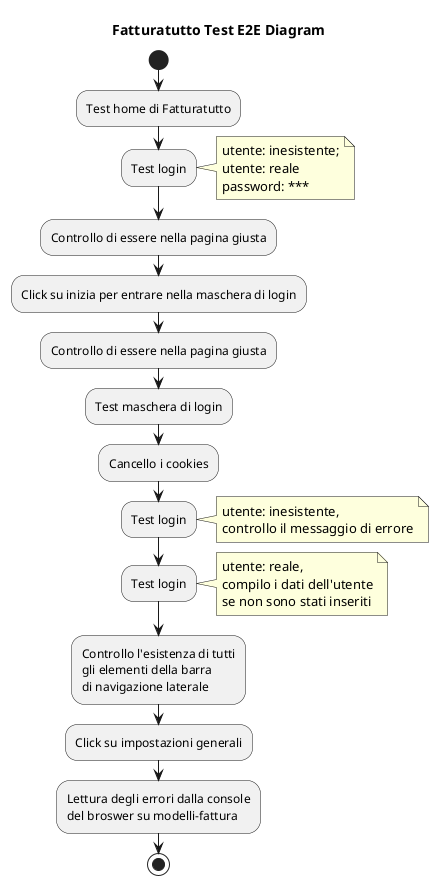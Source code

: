 @startuml

title Fatturatutto Test E2E Diagram 

start

:Test home di Fatturatutto;
:Test login;
  note right
    utente: inesistente;
    utente: reale 
    password: ***
  end note
:Controllo di essere nella pagina giusta;
:Click su inizia per entrare nella maschera di login;
:Controllo di essere nella pagina giusta;
:Test maschera di login;
:Cancello i cookies;
:Test login;
  note right
    utente: inesistente, 
    controllo il messaggio di errore
  end note
:Test login;
  note right
    utente: reale, 
    compilo i dati dell'utente
    se non sono stati inseriti
  end note
:Controllo l'esistenza di tutti 
gli elementi della barra 
di navigazione laterale;
:Click su impostazioni generali;
:Lettura degli errori dalla console 
del broswer su modelli-fattura;

stop

@enduml